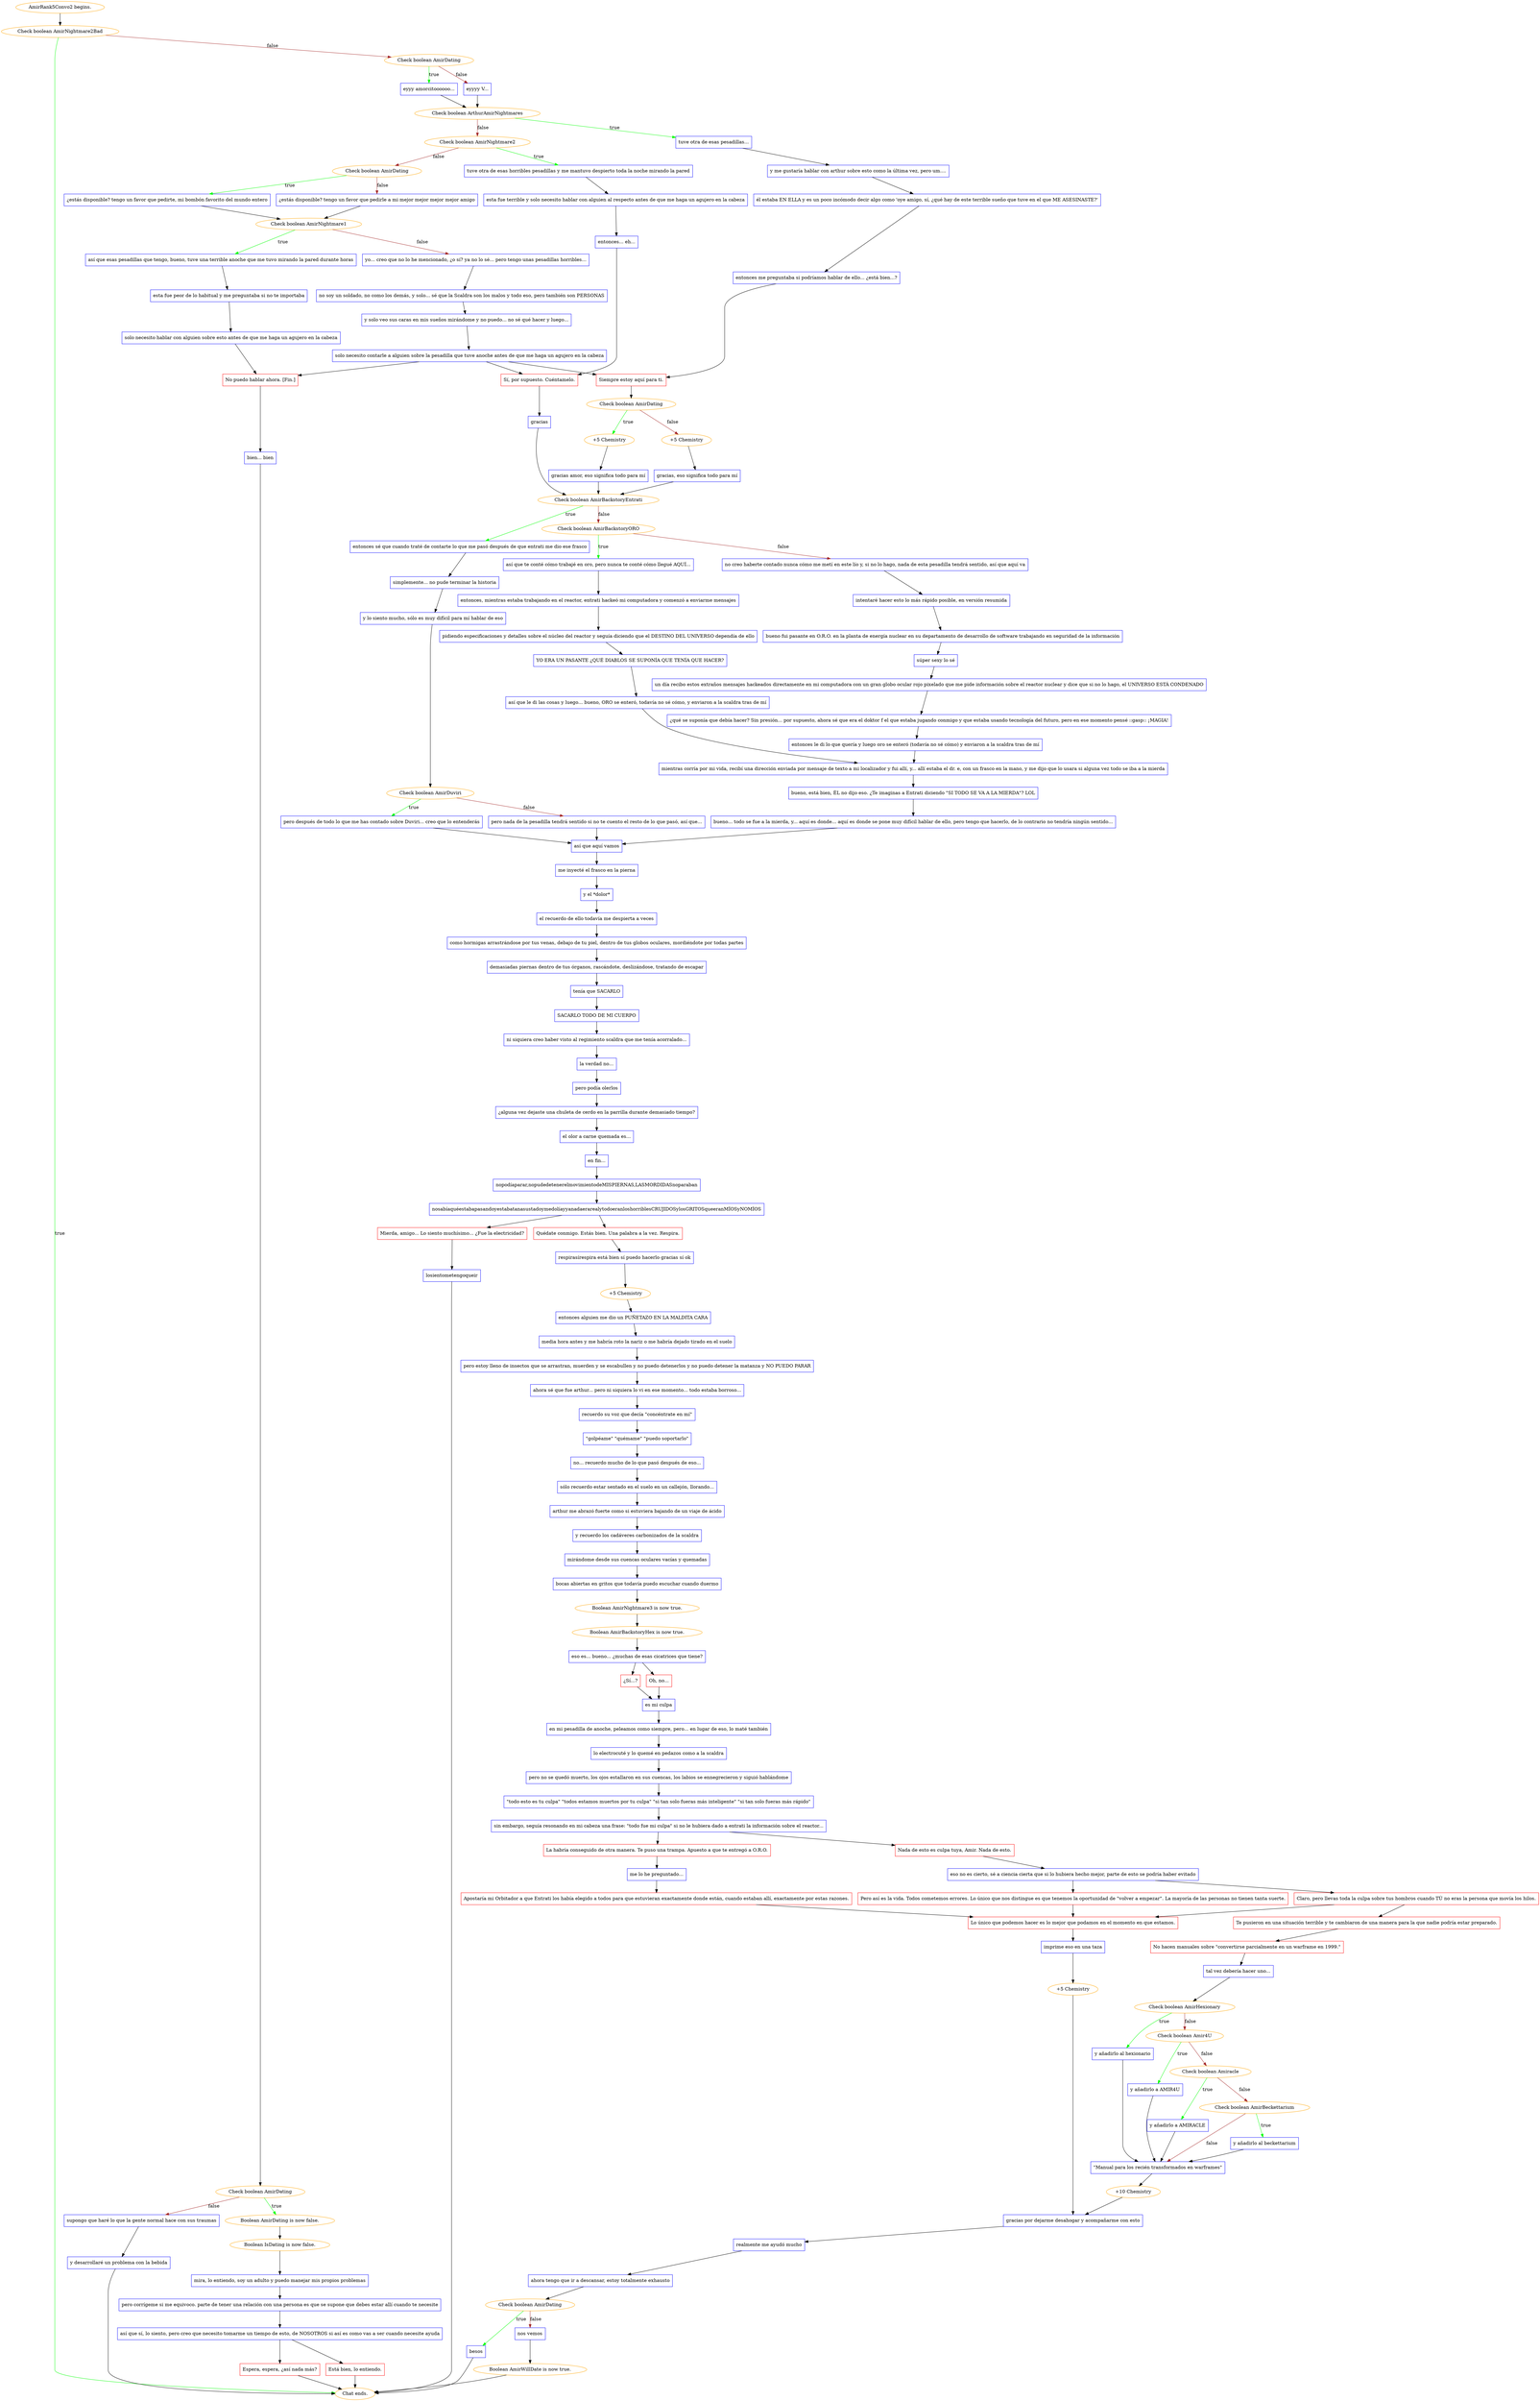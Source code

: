 digraph {
	"AmirRank5Convo2 begins." [color=orange];
		"AmirRank5Convo2 begins." -> j3346168945;
	j3346168945 [label="Check boolean AmirNightmare2Bad",color=orange];
		j3346168945 -> "Chat ends." [label=true,color=green];
		j3346168945 -> j2769147181 [label=false,color=brown];
	"Chat ends." [color=orange];
	j2769147181 [label="Check boolean AmirDating",color=orange];
		j2769147181 -> j230592615 [label=true,color=green];
		j2769147181 -> j1747667226 [label=false,color=brown];
	j230592615 [label="eyyy amorcitoooooo...",shape=box,color=blue];
		j230592615 -> j2915049333;
	j1747667226 [label="eyyyy V...",shape=box,color=blue];
		j1747667226 -> j2915049333;
	j2915049333 [label="Check boolean ArthurAmirNightmares",color=orange];
		j2915049333 -> j1878441823 [label=true,color=green];
		j2915049333 -> j3157984749 [label=false,color=brown];
	j1878441823 [label="tuve otra de esas pesadillas...",shape=box,color=blue];
		j1878441823 -> j2329868561;
	j3157984749 [label="Check boolean AmirNightmare2",color=orange];
		j3157984749 -> j220921971 [label=true,color=green];
		j3157984749 -> j2085567462 [label=false,color=brown];
	j2329868561 [label="y me gustaría hablar con arthur sobre esto como la última vez, pero um....",shape=box,color=blue];
		j2329868561 -> j3050851244;
	j220921971 [label="tuve otra de esas horribles pesadillas y me mantuvo despierto toda la noche mirando la pared",shape=box,color=blue];
		j220921971 -> j3121648048;
	j2085567462 [label="Check boolean AmirDating",color=orange];
		j2085567462 -> j633709774 [label=true,color=green];
		j2085567462 -> j2036461050 [label=false,color=brown];
	j3050851244 [label="él estaba EN ELLA y es un poco incómodo decir algo como 'oye amigo, sí, ¿qué hay de este terrible sueño que tuve en el que ME ASESINASTE?'",shape=box,color=blue];
		j3050851244 -> j2662641907;
	j3121648048 [label="esta fue terrible y solo necesito hablar con alguien al respecto antes de que me haga un agujero en la cabeza",shape=box,color=blue];
		j3121648048 -> j317955128;
	j633709774 [label="¿estás disponible? tengo un favor que pedirte, mi bombón favorito del mundo entero",shape=box,color=blue];
		j633709774 -> j822141118;
	j2036461050 [label="¿estás disponible? tengo un favor que pedirle a mi mejor mejor mejor mejor amigo",shape=box,color=blue];
		j2036461050 -> j822141118;
	j2662641907 [label="entonces me preguntaba si podríamos hablar de ello... ¿está bien...?",shape=box,color=blue];
		j2662641907 -> j906510379;
	j317955128 [label="entonces... eh...",shape=box,color=blue];
		j317955128 -> j2571219528;
	j822141118 [label="Check boolean AmirNightmare1",color=orange];
		j822141118 -> j3727242403 [label=true,color=green];
		j822141118 -> j298032649 [label=false,color=brown];
	j906510379 [label="Siempre estoy aquí para ti.",shape=box,color=red];
		j906510379 -> j2850850546;
	j2571219528 [label="Sí, por supuesto. Cuéntamelo.",shape=box,color=red];
		j2571219528 -> j1115189510;
	j3727242403 [label="así que esas pesadillas que tengo, bueno, tuve una terrible anoche que me tuvo mirando la pared durante horas",shape=box,color=blue];
		j3727242403 -> j1700747429;
	j298032649 [label="yo... creo que no lo he mencionado, ¿o sí? ya no lo sé... pero tengo unas pesadillas horribles...",shape=box,color=blue];
		j298032649 -> j858168954;
	j2850850546 [label="Check boolean AmirDating",color=orange];
		j2850850546 -> j2793827707 [label=true,color=green];
		j2850850546 -> j742513851 [label=false,color=brown];
	j1115189510 [label="gracias",shape=box,color=blue];
		j1115189510 -> j3726133081;
	j1700747429 [label="esta fue peor de lo habitual y me preguntaba si no te importaba",shape=box,color=blue];
		j1700747429 -> j3588106297;
	j858168954 [label="no soy un soldado, no como los demás, y solo... sé que la Scaldra son los malos y todo eso, pero también son PERSONAS",shape=box,color=blue];
		j858168954 -> j4146406626;
	j2793827707 [label="+5 Chemistry",color=orange];
		j2793827707 -> j808101783;
	j742513851 [label="+5 Chemistry",color=orange];
		j742513851 -> j2895879160;
	j3726133081 [label="Check boolean AmirBackstoryEntrati",color=orange];
		j3726133081 -> j3844071355 [label=true,color=green];
		j3726133081 -> j3839700962 [label=false,color=brown];
	j3588106297 [label="solo necesito hablar con alguien sobre esto antes de que me haga un agujero en la cabeza",shape=box,color=blue];
		j3588106297 -> j3349759010;
	j4146406626 [label="y solo veo sus caras en mis sueños mirándome y no puedo... no sé qué hacer y luego...",shape=box,color=blue];
		j4146406626 -> j2631082844;
	j808101783 [label="gracias amor, eso significa todo para mí",shape=box,color=blue];
		j808101783 -> j3726133081;
	j2895879160 [label="gracias, eso significa todo para mí",shape=box,color=blue];
		j2895879160 -> j3726133081;
	j3844071355 [label="entonces sé que cuando traté de contarte lo que me pasó después de que entrati me dio ese frasco",shape=box,color=blue];
		j3844071355 -> j991458966;
	j3839700962 [label="Check boolean AmirBackstoryORO",color=orange];
		j3839700962 -> j1543585828 [label=true,color=green];
		j3839700962 -> j1945602990 [label=false,color=brown];
	j3349759010 [label="No puedo hablar ahora. [Fin.]",shape=box,color=red];
		j3349759010 -> j85396072;
	j2631082844 [label="solo necesito contarle a alguien sobre la pesadilla que tuve anoche antes de que me haga un agujero en la cabeza",shape=box,color=blue];
		j2631082844 -> j906510379;
		j2631082844 -> j2571219528;
		j2631082844 -> j3349759010;
	j991458966 [label="simplemente... no pude terminar la historia",shape=box,color=blue];
		j991458966 -> j1832483311;
	j1543585828 [label="así que te conté cómo trabajé en oro, pero nunca te conté cómo llegué AQUÍ...",shape=box,color=blue];
		j1543585828 -> j1458367454;
	j1945602990 [label="no creo haberte contado nunca cómo me metí en este lío y, si no lo hago, nada de esta pesadilla tendrá sentido, así que aquí va",shape=box,color=blue];
		j1945602990 -> j3273281644;
	j85396072 [label="bien... bien",shape=box,color=blue];
		j85396072 -> j2381424385;
	j1832483311 [label="y lo siento mucho, sólo es muy difícil para mí hablar de eso",shape=box,color=blue];
		j1832483311 -> j2594202141;
	j1458367454 [label="entonces, mientras estaba trabajando en el reactor, entrati hackeó mi computadora y comenzó a enviarme mensajes",shape=box,color=blue];
		j1458367454 -> j642095194;
	j3273281644 [label="intentaré hacer esto lo más rápido posible, en versión resumida",shape=box,color=blue];
		j3273281644 -> j3440963017;
	j2381424385 [label="Check boolean AmirDating",color=orange];
		j2381424385 -> j2107244432 [label=true,color=green];
		j2381424385 -> j4053507549 [label=false,color=brown];
	j2594202141 [label="Check boolean AmirDuviri",color=orange];
		j2594202141 -> j817792558 [label=true,color=green];
		j2594202141 -> j4072790639 [label=false,color=brown];
	j642095194 [label="pidiendo especificaciones y detalles sobre el núcleo del reactor y seguía diciendo que el DESTINO DEL UNIVERSO dependía de ello",shape=box,color=blue];
		j642095194 -> j2921380536;
	j3440963017 [label="bueno fui pasante en O.R.O. en la planta de energía nuclear en su departamento de desarrollo de software trabajando en seguridad de la información",shape=box,color=blue];
		j3440963017 -> j916840878;
	j2107244432 [label="Boolean AmirDating is now false.",color=orange];
		j2107244432 -> j4118523501;
	j4053507549 [label="supongo que haré lo que la gente normal hace con sus traumas",shape=box,color=blue];
		j4053507549 -> j1593146690;
	j817792558 [label="pero después de todo lo que me has contado sobre Duviri... creo que lo entenderás",shape=box,color=blue];
		j817792558 -> j2208796708;
	j4072790639 [label="pero nada de la pesadilla tendrá sentido si no te cuento el resto de lo que pasó, así que...",shape=box,color=blue];
		j4072790639 -> j2208796708;
	j2921380536 [label="YO ERA UN PASANTE ¿QUÉ DIABLOS SE SUPONÍA QUE TENÍA QUE HACER?",shape=box,color=blue];
		j2921380536 -> j4282433210;
	j916840878 [label="súper sexy lo sé",shape=box,color=blue];
		j916840878 -> j11796516;
	j4118523501 [label="Boolean IsDating is now false.",color=orange];
		j4118523501 -> j1167920062;
	j1593146690 [label="y desarrollaré un problema con la bebida",shape=box,color=blue];
		j1593146690 -> "Chat ends.";
	j2208796708 [label="así que aquí vamos",shape=box,color=blue];
		j2208796708 -> j3107926445;
	j4282433210 [label="así que le di las cosas y luego... bueno, ORO se enteró, todavía no sé cómo, y enviaron a la scaldra tras de mí",shape=box,color=blue];
		j4282433210 -> j321109676;
	j11796516 [label="un día recibo estos extraños mensajes hackeados directamente en mi computadora con un gran globo ocular rojo pixelado que me pide información sobre el reactor nuclear y dice que si no lo hago, el UNIVERSO ESTÁ CONDENADO",shape=box,color=blue];
		j11796516 -> j653122980;
	j1167920062 [label="mira, lo entiendo, soy un adulto y puedo manejar mis propios problemas",shape=box,color=blue];
		j1167920062 -> j614863157;
	j3107926445 [label="me inyecté el frasco en la pierna",shape=box,color=blue];
		j3107926445 -> j3014170205;
	j321109676 [label="mientras corría por mi vida, recibí una dirección enviada por mensaje de texto a mi localizador y fui allí, y... allí estaba el dr. e, con un frasco en la mano, y me dijo que lo usara si alguna vez todo se iba a la mierda",shape=box,color=blue];
		j321109676 -> j1772963398;
	j653122980 [label="¿qué se suponía que debía hacer? Sin presión... por supuesto, ahora sé que era el doktor f el que estaba jugando conmigo y que estaba usando tecnología del futuro, pero en ese momento pensé ::gasp:: ¡MAGIA!",shape=box,color=blue];
		j653122980 -> j1765709256;
	j614863157 [label="pero corrígeme si me equivoco. parte de tener una relación con una persona es que se supone que debes estar allí cuando te necesite",shape=box,color=blue];
		j614863157 -> j2068768600;
	j3014170205 [label="y el *dolor*",shape=box,color=blue];
		j3014170205 -> j3615711994;
	j1772963398 [label="bueno, está bien, ÉL no dijo eso. ¿Te imaginas a Entrati diciendo \"SI TODO SE VA A LA MIERDA\"? LOL",shape=box,color=blue];
		j1772963398 -> j1445781866;
	j1765709256 [label="entonces le di lo que quería y luego oro se enteró (todavía no sé cómo) y enviaron a la scaldra tras de mí",shape=box,color=blue];
		j1765709256 -> j321109676;
	j2068768600 [label="así que sí, lo siento, pero creo que necesito tomarme un tiempo de esto, de NOSOTROS si así es como vas a ser cuando necesite ayuda",shape=box,color=blue];
		j2068768600 -> j3948763156;
		j2068768600 -> j1473243;
	j3615711994 [label="el recuerdo de ello todavía me despierta a veces",shape=box,color=blue];
		j3615711994 -> j668486504;
	j1445781866 [label="bueno... todo se fue a la mierda, y... aquí es donde... aquí es donde se pone muy difícil hablar de ello, pero tengo que hacerlo, de lo contrario no tendría ningún sentido...",shape=box,color=blue];
		j1445781866 -> j2208796708;
	j3948763156 [label="Espera, espera, ¿así nada más?",shape=box,color=red];
		j3948763156 -> "Chat ends.";
	j1473243 [label="Está bien, lo entiendo.",shape=box,color=red];
		j1473243 -> "Chat ends.";
	j668486504 [label="como hormigas arrastrándose por tus venas, debajo de tu piel, dentro de tus globos oculares, mordiéndote por todas partes",shape=box,color=blue];
		j668486504 -> j2236232261;
	j2236232261 [label="demasiadas piernas dentro de tus órganos, rascándote, deslizándose, tratando de escapar",shape=box,color=blue];
		j2236232261 -> j3625610274;
	j3625610274 [label="tenía que SACARLO",shape=box,color=blue];
		j3625610274 -> j2623277000;
	j2623277000 [label="SACARLO TODO DE MI CUERPO",shape=box,color=blue];
		j2623277000 -> j3474532504;
	j3474532504 [label="ni siquiera creo haber visto al regimiento scaldra que me tenía acorralado...",shape=box,color=blue];
		j3474532504 -> j2263702820;
	j2263702820 [label="la verdad no...",shape=box,color=blue];
		j2263702820 -> j3074297159;
	j3074297159 [label="pero podía olerlos",shape=box,color=blue];
		j3074297159 -> j144290095;
	j144290095 [label="¿alguna vez dejaste una chuleta de cerdo en la parrilla durante demasiado tiempo?",shape=box,color=blue];
		j144290095 -> j3559124569;
	j3559124569 [label="el olor a carne quemada es...",shape=box,color=blue];
		j3559124569 -> j1527292373;
	j1527292373 [label="en fin...",shape=box,color=blue];
		j1527292373 -> j2611840502;
	j2611840502 [label="nopodíaparar,nopudedetenerelmovimientodeMISPIERNAS,LASMORDIDASnoparaban",shape=box,color=blue];
		j2611840502 -> j1236625038;
	j1236625038 [label="nosabíaquéestabapasandoyestabatanasustadoymedolíayyanadaerarealytodoeranloshorriblesCRUJIDOSylosGRITOSqueeranMÍOSyNOMÍOS",shape=box,color=blue];
		j1236625038 -> j4247202195;
		j1236625038 -> j2550707674;
	j4247202195 [label="Quédate conmigo. Estás bien. Una palabra a la vez. Respira.",shape=box,color=red];
		j4247202195 -> j2278685208;
	j2550707674 [label="Mierda, amigo... Lo siento muchísimo... ¿Fue la electricidad?",shape=box,color=red];
		j2550707674 -> j3391476648;
	j2278685208 [label="respirasírespira está bien sí puedo hacerlo gracias sí ok",shape=box,color=blue];
		j2278685208 -> j489694882;
	j3391476648 [label="losientometengoqueir",shape=box,color=blue];
		j3391476648 -> "Chat ends.";
	j489694882 [label="+5 Chemistry",color=orange];
		j489694882 -> j920914283;
	j920914283 [label="entonces alguien me dio un PUÑETAZO EN LA MALDITA CARA",shape=box,color=blue];
		j920914283 -> j2013509821;
	j2013509821 [label="media hora antes y me habría roto la nariz o me habría dejado tirado en el suelo",shape=box,color=blue];
		j2013509821 -> j4123778856;
	j4123778856 [label="pero estoy lleno de insectos que se arrastran, muerden y se escabullen y no puedo detenerlos y no puedo detener la matanza y NO PUEDO PARAR",shape=box,color=blue];
		j4123778856 -> j3273046430;
	j3273046430 [label="ahora sé que fue arthur... pero ni siquiera lo vi en ese momento... todo estaba borroso...",shape=box,color=blue];
		j3273046430 -> j1035985478;
	j1035985478 [label="recuerdo su voz que decía \"concéntrate en mí\"",shape=box,color=blue];
		j1035985478 -> j422471905;
	j422471905 [label="\"golpéame\" \"quémame\" \"puedo soportarlo\"",shape=box,color=blue];
		j422471905 -> j272264176;
	j272264176 [label="no... recuerdo mucho de lo que pasó después de eso...",shape=box,color=blue];
		j272264176 -> j3872390775;
	j3872390775 [label="sólo recuerdo estar sentado en el suelo en un callejón, llorando...",shape=box,color=blue];
		j3872390775 -> j2228720756;
	j2228720756 [label="arthur me abrazó fuerte como si estuviera bajando de un viaje de ácido",shape=box,color=blue];
		j2228720756 -> j1130925360;
	j1130925360 [label="y recuerdo los cadáveres carbonizados de la scaldra",shape=box,color=blue];
		j1130925360 -> j834501603;
	j834501603 [label="mirándome desde sus cuencas oculares vacías y quemadas",shape=box,color=blue];
		j834501603 -> j570768871;
	j570768871 [label="bocas abiertas en gritos que todavía puedo escuchar cuando duermo",shape=box,color=blue];
		j570768871 -> j3665784271;
	j3665784271 [label="Boolean AmirNightmare3 is now true.",color=orange];
		j3665784271 -> j3179803069;
	j3179803069 [label="Boolean AmirBackstoryHex is now true.",color=orange];
		j3179803069 -> j47695853;
	j47695853 [label="eso es... bueno... ¿muchas de esas cicatrices que tiene?",shape=box,color=blue];
		j47695853 -> j529236498;
		j47695853 -> j620673888;
	j529236498 [label="¿Sí...?",shape=box,color=red];
		j529236498 -> j2680887220;
	j620673888 [label="Oh, no...",shape=box,color=red];
		j620673888 -> j2680887220;
	j2680887220 [label="es mi culpa",shape=box,color=blue];
		j2680887220 -> j2484876006;
	j2484876006 [label="en mi pesadilla de anoche, peleamos como siempre, pero... en lugar de eso, lo maté también",shape=box,color=blue];
		j2484876006 -> j3804435665;
	j3804435665 [label="lo electrocuté y lo quemé en pedazos como a la scaldra",shape=box,color=blue];
		j3804435665 -> j2764202738;
	j2764202738 [label="pero no se quedó muerto, los ojos estallaron en sus cuencas, los labios se ennegrecieron y siguió hablándome",shape=box,color=blue];
		j2764202738 -> j3017233237;
	j3017233237 [label="\"todo esto es tu culpa\" \"todos estamos muertos por tu culpa\" \"si tan solo fueras más inteligente\" \"si tan solo fueras más rápido\"",shape=box,color=blue];
		j3017233237 -> j2939123771;
	j2939123771 [label="sin embargo, seguía resonando en mi cabeza una frase: \"todo fue mi culpa\" si no le hubiera dado a entrati la información sobre el reactor...",shape=box,color=blue];
		j2939123771 -> j3426807405;
		j2939123771 -> j1309101237;
	j3426807405 [label="La habría conseguido de otra manera. Te puso una trampa. Apuesto a que te entregó a O.R.O.",shape=box,color=red];
		j3426807405 -> j1156756612;
	j1309101237 [label="Nada de esto es culpa tuya, Amir. Nada de esto.",shape=box,color=red];
		j1309101237 -> j667839790;
	j1156756612 [label="me lo he preguntado...",shape=box,color=blue];
		j1156756612 -> j1410678332;
	j667839790 [label="eso no es cierto, sé a ciencia cierta que si lo hubiera hecho mejor, parte de esto se podría haber evitado",shape=box,color=blue];
		j667839790 -> j265921682;
		j667839790 -> j1789213141;
	j1410678332 [label="Apostaría mi Orbitador a que Entrati los había elegido a todos para que estuvieran exactamente donde están, cuando estaban allí, exactamente por estas razones.",shape=box,color=red];
		j1410678332 -> j1425742961;
	j265921682 [label="Pero así es la vida. Todos cometemos errores. Lo único que nos distingue es que tenemos la oportunidad de \"volver a empezar\". La mayoría de las personas no tienen tanta suerte.",shape=box,color=red];
		j265921682 -> j1425742961;
	j1789213141 [label="Claro, pero llevas toda la culpa sobre tus hombros cuando TÚ no eras la persona que movía los hilos.",shape=box,color=red];
		j1789213141 -> j3019304950;
		j1789213141 -> j1425742961;
	j1425742961 [label="Lo único que podemos hacer es lo mejor que podamos en el momento en que estamos.",shape=box,color=red];
		j1425742961 -> j162602427;
	j3019304950 [label="Te pusieron en una situación terrible y te cambiaron de una manera para la que nadie podría estar preparado.",shape=box,color=red];
		j3019304950 -> j3150591444;
	j162602427 [label="imprime eso en una taza",shape=box,color=blue];
		j162602427 -> j2634014304;
	j3150591444 [label="No hacen manuales sobre \"convertirse parcialmente en un warframe en 1999.\"",shape=box,color=red];
		j3150591444 -> j3640001466;
	j2634014304 [label="+5 Chemistry",color=orange];
		j2634014304 -> j31293744;
	j3640001466 [label="tal vez debería hacer uno...",shape=box,color=blue];
		j3640001466 -> j767568525;
	j31293744 [label="gracias por dejarme desahogar y acompañarme con esto",shape=box,color=blue];
		j31293744 -> j2751182599;
	j767568525 [label="Check boolean AmirHexionary",color=orange];
		j767568525 -> j373220627 [label=true,color=green];
		j767568525 -> j2891816278 [label=false,color=brown];
	j2751182599 [label="realmente me ayudó mucho",shape=box,color=blue];
		j2751182599 -> j2053215377;
	j373220627 [label="y añadirlo al hexionario",shape=box,color=blue];
		j373220627 -> j1625742881;
	j2891816278 [label="Check boolean Amir4U",color=orange];
		j2891816278 -> j1457407809 [label=true,color=green];
		j2891816278 -> j407232223 [label=false,color=brown];
	j2053215377 [label="ahora tengo que ir a descansar, estoy totalmente exhausto",shape=box,color=blue];
		j2053215377 -> j3775348585;
	j1625742881 [label="\"Manual para los recién transformados en warframes\"",shape=box,color=blue];
		j1625742881 -> j4114442978;
	j1457407809 [label="y añadirlo a AMIR4U",shape=box,color=blue];
		j1457407809 -> j1625742881;
	j407232223 [label="Check boolean Amiracle",color=orange];
		j407232223 -> j3654912154 [label=true,color=green];
		j407232223 -> j3011765431 [label=false,color=brown];
	j3775348585 [label="Check boolean AmirDating",color=orange];
		j3775348585 -> j3454831739 [label=true,color=green];
		j3775348585 -> j3829287122 [label=false,color=brown];
	j4114442978 [label="+10 Chemistry",color=orange];
		j4114442978 -> j31293744;
	j3654912154 [label="y añadirlo a AMIRACLE",shape=box,color=blue];
		j3654912154 -> j1625742881;
	j3011765431 [label="Check boolean AmirBeckettarium",color=orange];
		j3011765431 -> j1309857177 [label=true,color=green];
		j3011765431 -> j1625742881 [label=false,color=brown];
	j3454831739 [label="besos",shape=box,color=blue];
		j3454831739 -> "Chat ends.";
	j3829287122 [label="nos vemos",shape=box,color=blue];
		j3829287122 -> j1538486228;
	j1309857177 [label="y añadirlo al beckettarium",shape=box,color=blue];
		j1309857177 -> j1625742881;
	j1538486228 [label="Boolean AmirWillDate is now true.",color=orange];
		j1538486228 -> "Chat ends.";
}